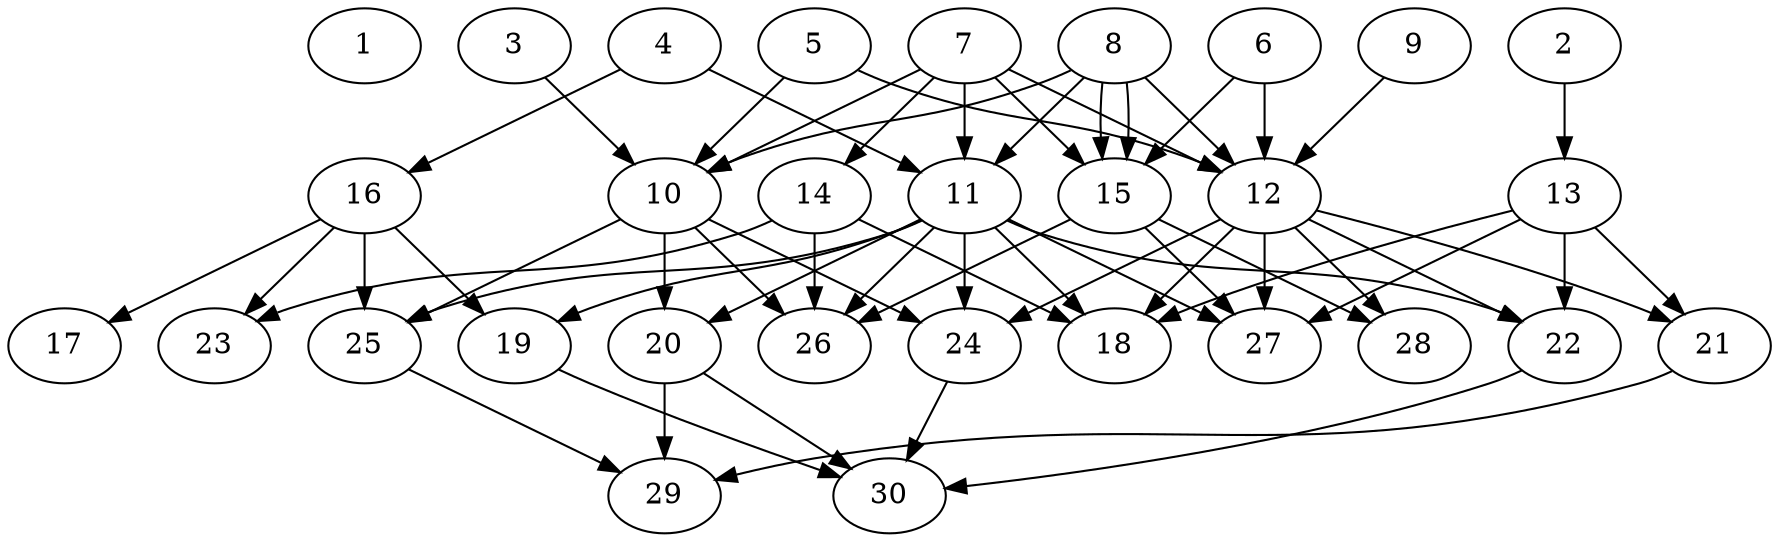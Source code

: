 // DAG automatically generated by daggen at Thu Oct  3 14:04:18 2019
// ./daggen --dot -n 30 --ccr 0.5 --fat 0.7 --regular 0.7 --density 0.5 --mindata 5242880 --maxdata 52428800 
digraph G {
  1 [size="33564672", alpha="0.06", expect_size="16782336"] 
  2 [size="26390528", alpha="0.17", expect_size="13195264"] 
  2 -> 13 [size ="13195264"]
  3 [size="46417920", alpha="0.16", expect_size="23208960"] 
  3 -> 10 [size ="23208960"]
  4 [size="77234176", alpha="0.12", expect_size="38617088"] 
  4 -> 11 [size ="38617088"]
  4 -> 16 [size ="38617088"]
  5 [size="19032064", alpha="0.06", expect_size="9516032"] 
  5 -> 10 [size ="9516032"]
  5 -> 12 [size ="9516032"]
  6 [size="28502016", alpha="0.09", expect_size="14251008"] 
  6 -> 12 [size ="14251008"]
  6 -> 15 [size ="14251008"]
  7 [size="20606976", alpha="0.00", expect_size="10303488"] 
  7 -> 10 [size ="10303488"]
  7 -> 11 [size ="10303488"]
  7 -> 12 [size ="10303488"]
  7 -> 14 [size ="10303488"]
  7 -> 15 [size ="10303488"]
  8 [size="67497984", alpha="0.03", expect_size="33748992"] 
  8 -> 10 [size ="33748992"]
  8 -> 11 [size ="33748992"]
  8 -> 12 [size ="33748992"]
  8 -> 15 [size ="33748992"]
  8 -> 15 [size ="33748992"]
  9 [size="91047936", alpha="0.19", expect_size="45523968"] 
  9 -> 12 [size ="45523968"]
  10 [size="38371328", alpha="0.18", expect_size="19185664"] 
  10 -> 20 [size ="19185664"]
  10 -> 24 [size ="19185664"]
  10 -> 25 [size ="19185664"]
  10 -> 26 [size ="19185664"]
  11 [size="72706048", alpha="0.01", expect_size="36353024"] 
  11 -> 18 [size ="36353024"]
  11 -> 19 [size ="36353024"]
  11 -> 20 [size ="36353024"]
  11 -> 22 [size ="36353024"]
  11 -> 24 [size ="36353024"]
  11 -> 25 [size ="36353024"]
  11 -> 26 [size ="36353024"]
  11 -> 27 [size ="36353024"]
  12 [size="100849664", alpha="0.20", expect_size="50424832"] 
  12 -> 18 [size ="50424832"]
  12 -> 21 [size ="50424832"]
  12 -> 22 [size ="50424832"]
  12 -> 24 [size ="50424832"]
  12 -> 27 [size ="50424832"]
  12 -> 28 [size ="50424832"]
  13 [size="88674304", alpha="0.20", expect_size="44337152"] 
  13 -> 18 [size ="44337152"]
  13 -> 21 [size ="44337152"]
  13 -> 22 [size ="44337152"]
  13 -> 27 [size ="44337152"]
  14 [size="71321600", alpha="0.11", expect_size="35660800"] 
  14 -> 18 [size ="35660800"]
  14 -> 23 [size ="35660800"]
  14 -> 26 [size ="35660800"]
  15 [size="33814528", alpha="0.13", expect_size="16907264"] 
  15 -> 26 [size ="16907264"]
  15 -> 27 [size ="16907264"]
  15 -> 28 [size ="16907264"]
  16 [size="61972480", alpha="0.03", expect_size="30986240"] 
  16 -> 17 [size ="30986240"]
  16 -> 19 [size ="30986240"]
  16 -> 23 [size ="30986240"]
  16 -> 25 [size ="30986240"]
  17 [size="104148992", alpha="0.04", expect_size="52074496"] 
  18 [size="11755520", alpha="0.07", expect_size="5877760"] 
  19 [size="24156160", alpha="0.05", expect_size="12078080"] 
  19 -> 30 [size ="12078080"]
  20 [size="21377024", alpha="0.02", expect_size="10688512"] 
  20 -> 29 [size ="10688512"]
  20 -> 30 [size ="10688512"]
  21 [size="12988416", alpha="0.05", expect_size="6494208"] 
  21 -> 29 [size ="6494208"]
  22 [size="15351808", alpha="0.10", expect_size="7675904"] 
  22 -> 30 [size ="7675904"]
  23 [size="13049856", alpha="0.04", expect_size="6524928"] 
  24 [size="12666880", alpha="0.11", expect_size="6333440"] 
  24 -> 30 [size ="6333440"]
  25 [size="62654464", alpha="0.01", expect_size="31327232"] 
  25 -> 29 [size ="31327232"]
  26 [size="31408128", alpha="0.14", expect_size="15704064"] 
  27 [size="47577088", alpha="0.09", expect_size="23788544"] 
  28 [size="68265984", alpha="0.16", expect_size="34132992"] 
  29 [size="103137280", alpha="0.01", expect_size="51568640"] 
  30 [size="30636032", alpha="0.11", expect_size="15318016"] 
}
